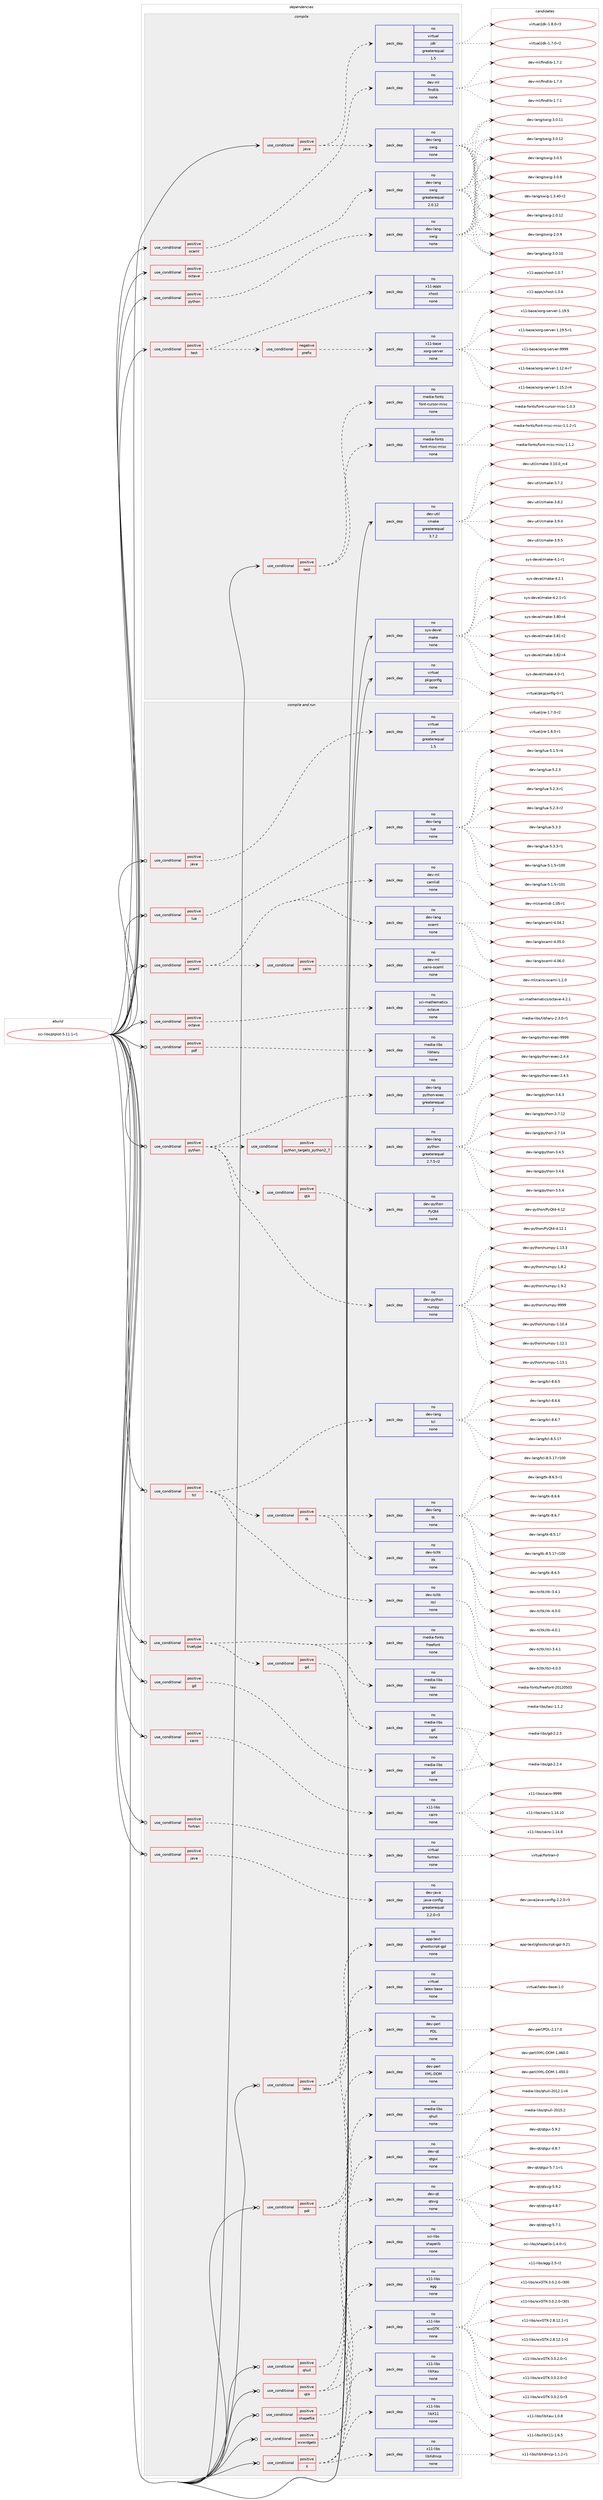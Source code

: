 digraph prolog {

# *************
# Graph options
# *************

newrank=true;
concentrate=true;
compound=true;
graph [rankdir=LR,fontname=Helvetica,fontsize=10,ranksep=1.5];#, ranksep=2.5, nodesep=0.2];
edge  [arrowhead=vee];
node  [fontname=Helvetica,fontsize=10];

# **********
# The ebuild
# **********

subgraph cluster_leftcol {
color=gray;
rank=same;
label=<<i>ebuild</i>>;
id [label="sci-libs/plplot-5.11.1-r1", color=red, width=4, href="../sci-libs/plplot-5.11.1-r1.svg"];
}

# ****************
# The dependencies
# ****************

subgraph cluster_midcol {
color=gray;
label=<<i>dependencies</i>>;
subgraph cluster_compile {
fillcolor="#eeeeee";
style=filled;
label=<<i>compile</i>>;
subgraph cond110938 {
dependency453281 [label=<<TABLE BORDER="0" CELLBORDER="1" CELLSPACING="0" CELLPADDING="4"><TR><TD ROWSPAN="3" CELLPADDING="10">use_conditional</TD></TR><TR><TD>positive</TD></TR><TR><TD>java</TD></TR></TABLE>>, shape=none, color=red];
subgraph pack334420 {
dependency453282 [label=<<TABLE BORDER="0" CELLBORDER="1" CELLSPACING="0" CELLPADDING="4" WIDTH="220"><TR><TD ROWSPAN="6" CELLPADDING="30">pack_dep</TD></TR><TR><TD WIDTH="110">no</TD></TR><TR><TD>virtual</TD></TR><TR><TD>jdk</TD></TR><TR><TD>greaterequal</TD></TR><TR><TD>1.5</TD></TR></TABLE>>, shape=none, color=blue];
}
dependency453281:e -> dependency453282:w [weight=20,style="dashed",arrowhead="vee"];
subgraph pack334421 {
dependency453283 [label=<<TABLE BORDER="0" CELLBORDER="1" CELLSPACING="0" CELLPADDING="4" WIDTH="220"><TR><TD ROWSPAN="6" CELLPADDING="30">pack_dep</TD></TR><TR><TD WIDTH="110">no</TD></TR><TR><TD>dev-lang</TD></TR><TR><TD>swig</TD></TR><TR><TD>none</TD></TR><TR><TD></TD></TR></TABLE>>, shape=none, color=blue];
}
dependency453281:e -> dependency453283:w [weight=20,style="dashed",arrowhead="vee"];
}
id:e -> dependency453281:w [weight=20,style="solid",arrowhead="vee"];
subgraph cond110939 {
dependency453284 [label=<<TABLE BORDER="0" CELLBORDER="1" CELLSPACING="0" CELLPADDING="4"><TR><TD ROWSPAN="3" CELLPADDING="10">use_conditional</TD></TR><TR><TD>positive</TD></TR><TR><TD>ocaml</TD></TR></TABLE>>, shape=none, color=red];
subgraph pack334422 {
dependency453285 [label=<<TABLE BORDER="0" CELLBORDER="1" CELLSPACING="0" CELLPADDING="4" WIDTH="220"><TR><TD ROWSPAN="6" CELLPADDING="30">pack_dep</TD></TR><TR><TD WIDTH="110">no</TD></TR><TR><TD>dev-ml</TD></TR><TR><TD>findlib</TD></TR><TR><TD>none</TD></TR><TR><TD></TD></TR></TABLE>>, shape=none, color=blue];
}
dependency453284:e -> dependency453285:w [weight=20,style="dashed",arrowhead="vee"];
}
id:e -> dependency453284:w [weight=20,style="solid",arrowhead="vee"];
subgraph cond110940 {
dependency453286 [label=<<TABLE BORDER="0" CELLBORDER="1" CELLSPACING="0" CELLPADDING="4"><TR><TD ROWSPAN="3" CELLPADDING="10">use_conditional</TD></TR><TR><TD>positive</TD></TR><TR><TD>octave</TD></TR></TABLE>>, shape=none, color=red];
subgraph pack334423 {
dependency453287 [label=<<TABLE BORDER="0" CELLBORDER="1" CELLSPACING="0" CELLPADDING="4" WIDTH="220"><TR><TD ROWSPAN="6" CELLPADDING="30">pack_dep</TD></TR><TR><TD WIDTH="110">no</TD></TR><TR><TD>dev-lang</TD></TR><TR><TD>swig</TD></TR><TR><TD>greaterequal</TD></TR><TR><TD>2.0.12</TD></TR></TABLE>>, shape=none, color=blue];
}
dependency453286:e -> dependency453287:w [weight=20,style="dashed",arrowhead="vee"];
}
id:e -> dependency453286:w [weight=20,style="solid",arrowhead="vee"];
subgraph cond110941 {
dependency453288 [label=<<TABLE BORDER="0" CELLBORDER="1" CELLSPACING="0" CELLPADDING="4"><TR><TD ROWSPAN="3" CELLPADDING="10">use_conditional</TD></TR><TR><TD>positive</TD></TR><TR><TD>python</TD></TR></TABLE>>, shape=none, color=red];
subgraph pack334424 {
dependency453289 [label=<<TABLE BORDER="0" CELLBORDER="1" CELLSPACING="0" CELLPADDING="4" WIDTH="220"><TR><TD ROWSPAN="6" CELLPADDING="30">pack_dep</TD></TR><TR><TD WIDTH="110">no</TD></TR><TR><TD>dev-lang</TD></TR><TR><TD>swig</TD></TR><TR><TD>none</TD></TR><TR><TD></TD></TR></TABLE>>, shape=none, color=blue];
}
dependency453288:e -> dependency453289:w [weight=20,style="dashed",arrowhead="vee"];
}
id:e -> dependency453288:w [weight=20,style="solid",arrowhead="vee"];
subgraph cond110942 {
dependency453290 [label=<<TABLE BORDER="0" CELLBORDER="1" CELLSPACING="0" CELLPADDING="4"><TR><TD ROWSPAN="3" CELLPADDING="10">use_conditional</TD></TR><TR><TD>positive</TD></TR><TR><TD>test</TD></TR></TABLE>>, shape=none, color=red];
subgraph cond110943 {
dependency453291 [label=<<TABLE BORDER="0" CELLBORDER="1" CELLSPACING="0" CELLPADDING="4"><TR><TD ROWSPAN="3" CELLPADDING="10">use_conditional</TD></TR><TR><TD>negative</TD></TR><TR><TD>prefix</TD></TR></TABLE>>, shape=none, color=red];
subgraph pack334425 {
dependency453292 [label=<<TABLE BORDER="0" CELLBORDER="1" CELLSPACING="0" CELLPADDING="4" WIDTH="220"><TR><TD ROWSPAN="6" CELLPADDING="30">pack_dep</TD></TR><TR><TD WIDTH="110">no</TD></TR><TR><TD>x11-base</TD></TR><TR><TD>xorg-server</TD></TR><TR><TD>none</TD></TR><TR><TD></TD></TR></TABLE>>, shape=none, color=blue];
}
dependency453291:e -> dependency453292:w [weight=20,style="dashed",arrowhead="vee"];
}
dependency453290:e -> dependency453291:w [weight=20,style="dashed",arrowhead="vee"];
subgraph pack334426 {
dependency453293 [label=<<TABLE BORDER="0" CELLBORDER="1" CELLSPACING="0" CELLPADDING="4" WIDTH="220"><TR><TD ROWSPAN="6" CELLPADDING="30">pack_dep</TD></TR><TR><TD WIDTH="110">no</TD></TR><TR><TD>x11-apps</TD></TR><TR><TD>xhost</TD></TR><TR><TD>none</TD></TR><TR><TD></TD></TR></TABLE>>, shape=none, color=blue];
}
dependency453290:e -> dependency453293:w [weight=20,style="dashed",arrowhead="vee"];
}
id:e -> dependency453290:w [weight=20,style="solid",arrowhead="vee"];
subgraph cond110944 {
dependency453294 [label=<<TABLE BORDER="0" CELLBORDER="1" CELLSPACING="0" CELLPADDING="4"><TR><TD ROWSPAN="3" CELLPADDING="10">use_conditional</TD></TR><TR><TD>positive</TD></TR><TR><TD>test</TD></TR></TABLE>>, shape=none, color=red];
subgraph pack334427 {
dependency453295 [label=<<TABLE BORDER="0" CELLBORDER="1" CELLSPACING="0" CELLPADDING="4" WIDTH="220"><TR><TD ROWSPAN="6" CELLPADDING="30">pack_dep</TD></TR><TR><TD WIDTH="110">no</TD></TR><TR><TD>media-fonts</TD></TR><TR><TD>font-misc-misc</TD></TR><TR><TD>none</TD></TR><TR><TD></TD></TR></TABLE>>, shape=none, color=blue];
}
dependency453294:e -> dependency453295:w [weight=20,style="dashed",arrowhead="vee"];
subgraph pack334428 {
dependency453296 [label=<<TABLE BORDER="0" CELLBORDER="1" CELLSPACING="0" CELLPADDING="4" WIDTH="220"><TR><TD ROWSPAN="6" CELLPADDING="30">pack_dep</TD></TR><TR><TD WIDTH="110">no</TD></TR><TR><TD>media-fonts</TD></TR><TR><TD>font-cursor-misc</TD></TR><TR><TD>none</TD></TR><TR><TD></TD></TR></TABLE>>, shape=none, color=blue];
}
dependency453294:e -> dependency453296:w [weight=20,style="dashed",arrowhead="vee"];
}
id:e -> dependency453294:w [weight=20,style="solid",arrowhead="vee"];
subgraph pack334429 {
dependency453297 [label=<<TABLE BORDER="0" CELLBORDER="1" CELLSPACING="0" CELLPADDING="4" WIDTH="220"><TR><TD ROWSPAN="6" CELLPADDING="30">pack_dep</TD></TR><TR><TD WIDTH="110">no</TD></TR><TR><TD>dev-util</TD></TR><TR><TD>cmake</TD></TR><TR><TD>greaterequal</TD></TR><TR><TD>3.7.2</TD></TR></TABLE>>, shape=none, color=blue];
}
id:e -> dependency453297:w [weight=20,style="solid",arrowhead="vee"];
subgraph pack334430 {
dependency453298 [label=<<TABLE BORDER="0" CELLBORDER="1" CELLSPACING="0" CELLPADDING="4" WIDTH="220"><TR><TD ROWSPAN="6" CELLPADDING="30">pack_dep</TD></TR><TR><TD WIDTH="110">no</TD></TR><TR><TD>sys-devel</TD></TR><TR><TD>make</TD></TR><TR><TD>none</TD></TR><TR><TD></TD></TR></TABLE>>, shape=none, color=blue];
}
id:e -> dependency453298:w [weight=20,style="solid",arrowhead="vee"];
subgraph pack334431 {
dependency453299 [label=<<TABLE BORDER="0" CELLBORDER="1" CELLSPACING="0" CELLPADDING="4" WIDTH="220"><TR><TD ROWSPAN="6" CELLPADDING="30">pack_dep</TD></TR><TR><TD WIDTH="110">no</TD></TR><TR><TD>virtual</TD></TR><TR><TD>pkgconfig</TD></TR><TR><TD>none</TD></TR><TR><TD></TD></TR></TABLE>>, shape=none, color=blue];
}
id:e -> dependency453299:w [weight=20,style="solid",arrowhead="vee"];
}
subgraph cluster_compileandrun {
fillcolor="#eeeeee";
style=filled;
label=<<i>compile and run</i>>;
subgraph cond110945 {
dependency453300 [label=<<TABLE BORDER="0" CELLBORDER="1" CELLSPACING="0" CELLPADDING="4"><TR><TD ROWSPAN="3" CELLPADDING="10">use_conditional</TD></TR><TR><TD>positive</TD></TR><TR><TD>X</TD></TR></TABLE>>, shape=none, color=red];
subgraph pack334432 {
dependency453301 [label=<<TABLE BORDER="0" CELLBORDER="1" CELLSPACING="0" CELLPADDING="4" WIDTH="220"><TR><TD ROWSPAN="6" CELLPADDING="30">pack_dep</TD></TR><TR><TD WIDTH="110">no</TD></TR><TR><TD>x11-libs</TD></TR><TR><TD>libX11</TD></TR><TR><TD>none</TD></TR><TR><TD></TD></TR></TABLE>>, shape=none, color=blue];
}
dependency453300:e -> dependency453301:w [weight=20,style="dashed",arrowhead="vee"];
subgraph pack334433 {
dependency453302 [label=<<TABLE BORDER="0" CELLBORDER="1" CELLSPACING="0" CELLPADDING="4" WIDTH="220"><TR><TD ROWSPAN="6" CELLPADDING="30">pack_dep</TD></TR><TR><TD WIDTH="110">no</TD></TR><TR><TD>x11-libs</TD></TR><TR><TD>libXau</TD></TR><TR><TD>none</TD></TR><TR><TD></TD></TR></TABLE>>, shape=none, color=blue];
}
dependency453300:e -> dependency453302:w [weight=20,style="dashed",arrowhead="vee"];
subgraph pack334434 {
dependency453303 [label=<<TABLE BORDER="0" CELLBORDER="1" CELLSPACING="0" CELLPADDING="4" WIDTH="220"><TR><TD ROWSPAN="6" CELLPADDING="30">pack_dep</TD></TR><TR><TD WIDTH="110">no</TD></TR><TR><TD>x11-libs</TD></TR><TR><TD>libXdmcp</TD></TR><TR><TD>none</TD></TR><TR><TD></TD></TR></TABLE>>, shape=none, color=blue];
}
dependency453300:e -> dependency453303:w [weight=20,style="dashed",arrowhead="vee"];
}
id:e -> dependency453300:w [weight=20,style="solid",arrowhead="odotvee"];
subgraph cond110946 {
dependency453304 [label=<<TABLE BORDER="0" CELLBORDER="1" CELLSPACING="0" CELLPADDING="4"><TR><TD ROWSPAN="3" CELLPADDING="10">use_conditional</TD></TR><TR><TD>positive</TD></TR><TR><TD>cairo</TD></TR></TABLE>>, shape=none, color=red];
subgraph pack334435 {
dependency453305 [label=<<TABLE BORDER="0" CELLBORDER="1" CELLSPACING="0" CELLPADDING="4" WIDTH="220"><TR><TD ROWSPAN="6" CELLPADDING="30">pack_dep</TD></TR><TR><TD WIDTH="110">no</TD></TR><TR><TD>x11-libs</TD></TR><TR><TD>cairo</TD></TR><TR><TD>none</TD></TR><TR><TD></TD></TR></TABLE>>, shape=none, color=blue];
}
dependency453304:e -> dependency453305:w [weight=20,style="dashed",arrowhead="vee"];
}
id:e -> dependency453304:w [weight=20,style="solid",arrowhead="odotvee"];
subgraph cond110947 {
dependency453306 [label=<<TABLE BORDER="0" CELLBORDER="1" CELLSPACING="0" CELLPADDING="4"><TR><TD ROWSPAN="3" CELLPADDING="10">use_conditional</TD></TR><TR><TD>positive</TD></TR><TR><TD>fortran</TD></TR></TABLE>>, shape=none, color=red];
subgraph pack334436 {
dependency453307 [label=<<TABLE BORDER="0" CELLBORDER="1" CELLSPACING="0" CELLPADDING="4" WIDTH="220"><TR><TD ROWSPAN="6" CELLPADDING="30">pack_dep</TD></TR><TR><TD WIDTH="110">no</TD></TR><TR><TD>virtual</TD></TR><TR><TD>fortran</TD></TR><TR><TD>none</TD></TR><TR><TD></TD></TR></TABLE>>, shape=none, color=blue];
}
dependency453306:e -> dependency453307:w [weight=20,style="dashed",arrowhead="vee"];
}
id:e -> dependency453306:w [weight=20,style="solid",arrowhead="odotvee"];
subgraph cond110948 {
dependency453308 [label=<<TABLE BORDER="0" CELLBORDER="1" CELLSPACING="0" CELLPADDING="4"><TR><TD ROWSPAN="3" CELLPADDING="10">use_conditional</TD></TR><TR><TD>positive</TD></TR><TR><TD>gd</TD></TR></TABLE>>, shape=none, color=red];
subgraph pack334437 {
dependency453309 [label=<<TABLE BORDER="0" CELLBORDER="1" CELLSPACING="0" CELLPADDING="4" WIDTH="220"><TR><TD ROWSPAN="6" CELLPADDING="30">pack_dep</TD></TR><TR><TD WIDTH="110">no</TD></TR><TR><TD>media-libs</TD></TR><TR><TD>gd</TD></TR><TR><TD>none</TD></TR><TR><TD></TD></TR></TABLE>>, shape=none, color=blue];
}
dependency453308:e -> dependency453309:w [weight=20,style="dashed",arrowhead="vee"];
}
id:e -> dependency453308:w [weight=20,style="solid",arrowhead="odotvee"];
subgraph cond110949 {
dependency453310 [label=<<TABLE BORDER="0" CELLBORDER="1" CELLSPACING="0" CELLPADDING="4"><TR><TD ROWSPAN="3" CELLPADDING="10">use_conditional</TD></TR><TR><TD>positive</TD></TR><TR><TD>java</TD></TR></TABLE>>, shape=none, color=red];
subgraph pack334438 {
dependency453311 [label=<<TABLE BORDER="0" CELLBORDER="1" CELLSPACING="0" CELLPADDING="4" WIDTH="220"><TR><TD ROWSPAN="6" CELLPADDING="30">pack_dep</TD></TR><TR><TD WIDTH="110">no</TD></TR><TR><TD>dev-java</TD></TR><TR><TD>java-config</TD></TR><TR><TD>greaterequal</TD></TR><TR><TD>2.2.0-r3</TD></TR></TABLE>>, shape=none, color=blue];
}
dependency453310:e -> dependency453311:w [weight=20,style="dashed",arrowhead="vee"];
}
id:e -> dependency453310:w [weight=20,style="solid",arrowhead="odotvee"];
subgraph cond110950 {
dependency453312 [label=<<TABLE BORDER="0" CELLBORDER="1" CELLSPACING="0" CELLPADDING="4"><TR><TD ROWSPAN="3" CELLPADDING="10">use_conditional</TD></TR><TR><TD>positive</TD></TR><TR><TD>java</TD></TR></TABLE>>, shape=none, color=red];
subgraph pack334439 {
dependency453313 [label=<<TABLE BORDER="0" CELLBORDER="1" CELLSPACING="0" CELLPADDING="4" WIDTH="220"><TR><TD ROWSPAN="6" CELLPADDING="30">pack_dep</TD></TR><TR><TD WIDTH="110">no</TD></TR><TR><TD>virtual</TD></TR><TR><TD>jre</TD></TR><TR><TD>greaterequal</TD></TR><TR><TD>1.5</TD></TR></TABLE>>, shape=none, color=blue];
}
dependency453312:e -> dependency453313:w [weight=20,style="dashed",arrowhead="vee"];
}
id:e -> dependency453312:w [weight=20,style="solid",arrowhead="odotvee"];
subgraph cond110951 {
dependency453314 [label=<<TABLE BORDER="0" CELLBORDER="1" CELLSPACING="0" CELLPADDING="4"><TR><TD ROWSPAN="3" CELLPADDING="10">use_conditional</TD></TR><TR><TD>positive</TD></TR><TR><TD>latex</TD></TR></TABLE>>, shape=none, color=red];
subgraph pack334440 {
dependency453315 [label=<<TABLE BORDER="0" CELLBORDER="1" CELLSPACING="0" CELLPADDING="4" WIDTH="220"><TR><TD ROWSPAN="6" CELLPADDING="30">pack_dep</TD></TR><TR><TD WIDTH="110">no</TD></TR><TR><TD>app-text</TD></TR><TR><TD>ghostscript-gpl</TD></TR><TR><TD>none</TD></TR><TR><TD></TD></TR></TABLE>>, shape=none, color=blue];
}
dependency453314:e -> dependency453315:w [weight=20,style="dashed",arrowhead="vee"];
subgraph pack334441 {
dependency453316 [label=<<TABLE BORDER="0" CELLBORDER="1" CELLSPACING="0" CELLPADDING="4" WIDTH="220"><TR><TD ROWSPAN="6" CELLPADDING="30">pack_dep</TD></TR><TR><TD WIDTH="110">no</TD></TR><TR><TD>virtual</TD></TR><TR><TD>latex-base</TD></TR><TR><TD>none</TD></TR><TR><TD></TD></TR></TABLE>>, shape=none, color=blue];
}
dependency453314:e -> dependency453316:w [weight=20,style="dashed",arrowhead="vee"];
}
id:e -> dependency453314:w [weight=20,style="solid",arrowhead="odotvee"];
subgraph cond110952 {
dependency453317 [label=<<TABLE BORDER="0" CELLBORDER="1" CELLSPACING="0" CELLPADDING="4"><TR><TD ROWSPAN="3" CELLPADDING="10">use_conditional</TD></TR><TR><TD>positive</TD></TR><TR><TD>lua</TD></TR></TABLE>>, shape=none, color=red];
subgraph pack334442 {
dependency453318 [label=<<TABLE BORDER="0" CELLBORDER="1" CELLSPACING="0" CELLPADDING="4" WIDTH="220"><TR><TD ROWSPAN="6" CELLPADDING="30">pack_dep</TD></TR><TR><TD WIDTH="110">no</TD></TR><TR><TD>dev-lang</TD></TR><TR><TD>lua</TD></TR><TR><TD>none</TD></TR><TR><TD></TD></TR></TABLE>>, shape=none, color=blue];
}
dependency453317:e -> dependency453318:w [weight=20,style="dashed",arrowhead="vee"];
}
id:e -> dependency453317:w [weight=20,style="solid",arrowhead="odotvee"];
subgraph cond110953 {
dependency453319 [label=<<TABLE BORDER="0" CELLBORDER="1" CELLSPACING="0" CELLPADDING="4"><TR><TD ROWSPAN="3" CELLPADDING="10">use_conditional</TD></TR><TR><TD>positive</TD></TR><TR><TD>ocaml</TD></TR></TABLE>>, shape=none, color=red];
subgraph pack334443 {
dependency453320 [label=<<TABLE BORDER="0" CELLBORDER="1" CELLSPACING="0" CELLPADDING="4" WIDTH="220"><TR><TD ROWSPAN="6" CELLPADDING="30">pack_dep</TD></TR><TR><TD WIDTH="110">no</TD></TR><TR><TD>dev-lang</TD></TR><TR><TD>ocaml</TD></TR><TR><TD>none</TD></TR><TR><TD></TD></TR></TABLE>>, shape=none, color=blue];
}
dependency453319:e -> dependency453320:w [weight=20,style="dashed",arrowhead="vee"];
subgraph pack334444 {
dependency453321 [label=<<TABLE BORDER="0" CELLBORDER="1" CELLSPACING="0" CELLPADDING="4" WIDTH="220"><TR><TD ROWSPAN="6" CELLPADDING="30">pack_dep</TD></TR><TR><TD WIDTH="110">no</TD></TR><TR><TD>dev-ml</TD></TR><TR><TD>camlidl</TD></TR><TR><TD>none</TD></TR><TR><TD></TD></TR></TABLE>>, shape=none, color=blue];
}
dependency453319:e -> dependency453321:w [weight=20,style="dashed",arrowhead="vee"];
subgraph cond110954 {
dependency453322 [label=<<TABLE BORDER="0" CELLBORDER="1" CELLSPACING="0" CELLPADDING="4"><TR><TD ROWSPAN="3" CELLPADDING="10">use_conditional</TD></TR><TR><TD>positive</TD></TR><TR><TD>cairo</TD></TR></TABLE>>, shape=none, color=red];
subgraph pack334445 {
dependency453323 [label=<<TABLE BORDER="0" CELLBORDER="1" CELLSPACING="0" CELLPADDING="4" WIDTH="220"><TR><TD ROWSPAN="6" CELLPADDING="30">pack_dep</TD></TR><TR><TD WIDTH="110">no</TD></TR><TR><TD>dev-ml</TD></TR><TR><TD>cairo-ocaml</TD></TR><TR><TD>none</TD></TR><TR><TD></TD></TR></TABLE>>, shape=none, color=blue];
}
dependency453322:e -> dependency453323:w [weight=20,style="dashed",arrowhead="vee"];
}
dependency453319:e -> dependency453322:w [weight=20,style="dashed",arrowhead="vee"];
}
id:e -> dependency453319:w [weight=20,style="solid",arrowhead="odotvee"];
subgraph cond110955 {
dependency453324 [label=<<TABLE BORDER="0" CELLBORDER="1" CELLSPACING="0" CELLPADDING="4"><TR><TD ROWSPAN="3" CELLPADDING="10">use_conditional</TD></TR><TR><TD>positive</TD></TR><TR><TD>octave</TD></TR></TABLE>>, shape=none, color=red];
subgraph pack334446 {
dependency453325 [label=<<TABLE BORDER="0" CELLBORDER="1" CELLSPACING="0" CELLPADDING="4" WIDTH="220"><TR><TD ROWSPAN="6" CELLPADDING="30">pack_dep</TD></TR><TR><TD WIDTH="110">no</TD></TR><TR><TD>sci-mathematics</TD></TR><TR><TD>octave</TD></TR><TR><TD>none</TD></TR><TR><TD></TD></TR></TABLE>>, shape=none, color=blue];
}
dependency453324:e -> dependency453325:w [weight=20,style="dashed",arrowhead="vee"];
}
id:e -> dependency453324:w [weight=20,style="solid",arrowhead="odotvee"];
subgraph cond110956 {
dependency453326 [label=<<TABLE BORDER="0" CELLBORDER="1" CELLSPACING="0" CELLPADDING="4"><TR><TD ROWSPAN="3" CELLPADDING="10">use_conditional</TD></TR><TR><TD>positive</TD></TR><TR><TD>pdf</TD></TR></TABLE>>, shape=none, color=red];
subgraph pack334447 {
dependency453327 [label=<<TABLE BORDER="0" CELLBORDER="1" CELLSPACING="0" CELLPADDING="4" WIDTH="220"><TR><TD ROWSPAN="6" CELLPADDING="30">pack_dep</TD></TR><TR><TD WIDTH="110">no</TD></TR><TR><TD>media-libs</TD></TR><TR><TD>libharu</TD></TR><TR><TD>none</TD></TR><TR><TD></TD></TR></TABLE>>, shape=none, color=blue];
}
dependency453326:e -> dependency453327:w [weight=20,style="dashed",arrowhead="vee"];
}
id:e -> dependency453326:w [weight=20,style="solid",arrowhead="odotvee"];
subgraph cond110957 {
dependency453328 [label=<<TABLE BORDER="0" CELLBORDER="1" CELLSPACING="0" CELLPADDING="4"><TR><TD ROWSPAN="3" CELLPADDING="10">use_conditional</TD></TR><TR><TD>positive</TD></TR><TR><TD>pdl</TD></TR></TABLE>>, shape=none, color=red];
subgraph pack334448 {
dependency453329 [label=<<TABLE BORDER="0" CELLBORDER="1" CELLSPACING="0" CELLPADDING="4" WIDTH="220"><TR><TD ROWSPAN="6" CELLPADDING="30">pack_dep</TD></TR><TR><TD WIDTH="110">no</TD></TR><TR><TD>dev-perl</TD></TR><TR><TD>PDL</TD></TR><TR><TD>none</TD></TR><TR><TD></TD></TR></TABLE>>, shape=none, color=blue];
}
dependency453328:e -> dependency453329:w [weight=20,style="dashed",arrowhead="vee"];
subgraph pack334449 {
dependency453330 [label=<<TABLE BORDER="0" CELLBORDER="1" CELLSPACING="0" CELLPADDING="4" WIDTH="220"><TR><TD ROWSPAN="6" CELLPADDING="30">pack_dep</TD></TR><TR><TD WIDTH="110">no</TD></TR><TR><TD>dev-perl</TD></TR><TR><TD>XML-DOM</TD></TR><TR><TD>none</TD></TR><TR><TD></TD></TR></TABLE>>, shape=none, color=blue];
}
dependency453328:e -> dependency453330:w [weight=20,style="dashed",arrowhead="vee"];
}
id:e -> dependency453328:w [weight=20,style="solid",arrowhead="odotvee"];
subgraph cond110958 {
dependency453331 [label=<<TABLE BORDER="0" CELLBORDER="1" CELLSPACING="0" CELLPADDING="4"><TR><TD ROWSPAN="3" CELLPADDING="10">use_conditional</TD></TR><TR><TD>positive</TD></TR><TR><TD>python</TD></TR></TABLE>>, shape=none, color=red];
subgraph cond110959 {
dependency453332 [label=<<TABLE BORDER="0" CELLBORDER="1" CELLSPACING="0" CELLPADDING="4"><TR><TD ROWSPAN="3" CELLPADDING="10">use_conditional</TD></TR><TR><TD>positive</TD></TR><TR><TD>python_targets_python2_7</TD></TR></TABLE>>, shape=none, color=red];
subgraph pack334450 {
dependency453333 [label=<<TABLE BORDER="0" CELLBORDER="1" CELLSPACING="0" CELLPADDING="4" WIDTH="220"><TR><TD ROWSPAN="6" CELLPADDING="30">pack_dep</TD></TR><TR><TD WIDTH="110">no</TD></TR><TR><TD>dev-lang</TD></TR><TR><TD>python</TD></TR><TR><TD>greaterequal</TD></TR><TR><TD>2.7.5-r2</TD></TR></TABLE>>, shape=none, color=blue];
}
dependency453332:e -> dependency453333:w [weight=20,style="dashed",arrowhead="vee"];
}
dependency453331:e -> dependency453332:w [weight=20,style="dashed",arrowhead="vee"];
subgraph pack334451 {
dependency453334 [label=<<TABLE BORDER="0" CELLBORDER="1" CELLSPACING="0" CELLPADDING="4" WIDTH="220"><TR><TD ROWSPAN="6" CELLPADDING="30">pack_dep</TD></TR><TR><TD WIDTH="110">no</TD></TR><TR><TD>dev-lang</TD></TR><TR><TD>python-exec</TD></TR><TR><TD>greaterequal</TD></TR><TR><TD>2</TD></TR></TABLE>>, shape=none, color=blue];
}
dependency453331:e -> dependency453334:w [weight=20,style="dashed",arrowhead="vee"];
subgraph pack334452 {
dependency453335 [label=<<TABLE BORDER="0" CELLBORDER="1" CELLSPACING="0" CELLPADDING="4" WIDTH="220"><TR><TD ROWSPAN="6" CELLPADDING="30">pack_dep</TD></TR><TR><TD WIDTH="110">no</TD></TR><TR><TD>dev-python</TD></TR><TR><TD>numpy</TD></TR><TR><TD>none</TD></TR><TR><TD></TD></TR></TABLE>>, shape=none, color=blue];
}
dependency453331:e -> dependency453335:w [weight=20,style="dashed",arrowhead="vee"];
subgraph cond110960 {
dependency453336 [label=<<TABLE BORDER="0" CELLBORDER="1" CELLSPACING="0" CELLPADDING="4"><TR><TD ROWSPAN="3" CELLPADDING="10">use_conditional</TD></TR><TR><TD>positive</TD></TR><TR><TD>qt4</TD></TR></TABLE>>, shape=none, color=red];
subgraph pack334453 {
dependency453337 [label=<<TABLE BORDER="0" CELLBORDER="1" CELLSPACING="0" CELLPADDING="4" WIDTH="220"><TR><TD ROWSPAN="6" CELLPADDING="30">pack_dep</TD></TR><TR><TD WIDTH="110">no</TD></TR><TR><TD>dev-python</TD></TR><TR><TD>PyQt4</TD></TR><TR><TD>none</TD></TR><TR><TD></TD></TR></TABLE>>, shape=none, color=blue];
}
dependency453336:e -> dependency453337:w [weight=20,style="dashed",arrowhead="vee"];
}
dependency453331:e -> dependency453336:w [weight=20,style="dashed",arrowhead="vee"];
}
id:e -> dependency453331:w [weight=20,style="solid",arrowhead="odotvee"];
subgraph cond110961 {
dependency453338 [label=<<TABLE BORDER="0" CELLBORDER="1" CELLSPACING="0" CELLPADDING="4"><TR><TD ROWSPAN="3" CELLPADDING="10">use_conditional</TD></TR><TR><TD>positive</TD></TR><TR><TD>qhull</TD></TR></TABLE>>, shape=none, color=red];
subgraph pack334454 {
dependency453339 [label=<<TABLE BORDER="0" CELLBORDER="1" CELLSPACING="0" CELLPADDING="4" WIDTH="220"><TR><TD ROWSPAN="6" CELLPADDING="30">pack_dep</TD></TR><TR><TD WIDTH="110">no</TD></TR><TR><TD>media-libs</TD></TR><TR><TD>qhull</TD></TR><TR><TD>none</TD></TR><TR><TD></TD></TR></TABLE>>, shape=none, color=blue];
}
dependency453338:e -> dependency453339:w [weight=20,style="dashed",arrowhead="vee"];
}
id:e -> dependency453338:w [weight=20,style="solid",arrowhead="odotvee"];
subgraph cond110962 {
dependency453340 [label=<<TABLE BORDER="0" CELLBORDER="1" CELLSPACING="0" CELLPADDING="4"><TR><TD ROWSPAN="3" CELLPADDING="10">use_conditional</TD></TR><TR><TD>positive</TD></TR><TR><TD>qt4</TD></TR></TABLE>>, shape=none, color=red];
subgraph pack334455 {
dependency453341 [label=<<TABLE BORDER="0" CELLBORDER="1" CELLSPACING="0" CELLPADDING="4" WIDTH="220"><TR><TD ROWSPAN="6" CELLPADDING="30">pack_dep</TD></TR><TR><TD WIDTH="110">no</TD></TR><TR><TD>dev-qt</TD></TR><TR><TD>qtgui</TD></TR><TR><TD>none</TD></TR><TR><TD></TD></TR></TABLE>>, shape=none, color=blue];
}
dependency453340:e -> dependency453341:w [weight=20,style="dashed",arrowhead="vee"];
subgraph pack334456 {
dependency453342 [label=<<TABLE BORDER="0" CELLBORDER="1" CELLSPACING="0" CELLPADDING="4" WIDTH="220"><TR><TD ROWSPAN="6" CELLPADDING="30">pack_dep</TD></TR><TR><TD WIDTH="110">no</TD></TR><TR><TD>dev-qt</TD></TR><TR><TD>qtsvg</TD></TR><TR><TD>none</TD></TR><TR><TD></TD></TR></TABLE>>, shape=none, color=blue];
}
dependency453340:e -> dependency453342:w [weight=20,style="dashed",arrowhead="vee"];
}
id:e -> dependency453340:w [weight=20,style="solid",arrowhead="odotvee"];
subgraph cond110963 {
dependency453343 [label=<<TABLE BORDER="0" CELLBORDER="1" CELLSPACING="0" CELLPADDING="4"><TR><TD ROWSPAN="3" CELLPADDING="10">use_conditional</TD></TR><TR><TD>positive</TD></TR><TR><TD>shapefile</TD></TR></TABLE>>, shape=none, color=red];
subgraph pack334457 {
dependency453344 [label=<<TABLE BORDER="0" CELLBORDER="1" CELLSPACING="0" CELLPADDING="4" WIDTH="220"><TR><TD ROWSPAN="6" CELLPADDING="30">pack_dep</TD></TR><TR><TD WIDTH="110">no</TD></TR><TR><TD>sci-libs</TD></TR><TR><TD>shapelib</TD></TR><TR><TD>none</TD></TR><TR><TD></TD></TR></TABLE>>, shape=none, color=blue];
}
dependency453343:e -> dependency453344:w [weight=20,style="dashed",arrowhead="vee"];
}
id:e -> dependency453343:w [weight=20,style="solid",arrowhead="odotvee"];
subgraph cond110964 {
dependency453345 [label=<<TABLE BORDER="0" CELLBORDER="1" CELLSPACING="0" CELLPADDING="4"><TR><TD ROWSPAN="3" CELLPADDING="10">use_conditional</TD></TR><TR><TD>positive</TD></TR><TR><TD>tcl</TD></TR></TABLE>>, shape=none, color=red];
subgraph pack334458 {
dependency453346 [label=<<TABLE BORDER="0" CELLBORDER="1" CELLSPACING="0" CELLPADDING="4" WIDTH="220"><TR><TD ROWSPAN="6" CELLPADDING="30">pack_dep</TD></TR><TR><TD WIDTH="110">no</TD></TR><TR><TD>dev-lang</TD></TR><TR><TD>tcl</TD></TR><TR><TD>none</TD></TR><TR><TD></TD></TR></TABLE>>, shape=none, color=blue];
}
dependency453345:e -> dependency453346:w [weight=20,style="dashed",arrowhead="vee"];
subgraph pack334459 {
dependency453347 [label=<<TABLE BORDER="0" CELLBORDER="1" CELLSPACING="0" CELLPADDING="4" WIDTH="220"><TR><TD ROWSPAN="6" CELLPADDING="30">pack_dep</TD></TR><TR><TD WIDTH="110">no</TD></TR><TR><TD>dev-tcltk</TD></TR><TR><TD>itcl</TD></TR><TR><TD>none</TD></TR><TR><TD></TD></TR></TABLE>>, shape=none, color=blue];
}
dependency453345:e -> dependency453347:w [weight=20,style="dashed",arrowhead="vee"];
subgraph cond110965 {
dependency453348 [label=<<TABLE BORDER="0" CELLBORDER="1" CELLSPACING="0" CELLPADDING="4"><TR><TD ROWSPAN="3" CELLPADDING="10">use_conditional</TD></TR><TR><TD>positive</TD></TR><TR><TD>tk</TD></TR></TABLE>>, shape=none, color=red];
subgraph pack334460 {
dependency453349 [label=<<TABLE BORDER="0" CELLBORDER="1" CELLSPACING="0" CELLPADDING="4" WIDTH="220"><TR><TD ROWSPAN="6" CELLPADDING="30">pack_dep</TD></TR><TR><TD WIDTH="110">no</TD></TR><TR><TD>dev-lang</TD></TR><TR><TD>tk</TD></TR><TR><TD>none</TD></TR><TR><TD></TD></TR></TABLE>>, shape=none, color=blue];
}
dependency453348:e -> dependency453349:w [weight=20,style="dashed",arrowhead="vee"];
subgraph pack334461 {
dependency453350 [label=<<TABLE BORDER="0" CELLBORDER="1" CELLSPACING="0" CELLPADDING="4" WIDTH="220"><TR><TD ROWSPAN="6" CELLPADDING="30">pack_dep</TD></TR><TR><TD WIDTH="110">no</TD></TR><TR><TD>dev-tcltk</TD></TR><TR><TD>itk</TD></TR><TR><TD>none</TD></TR><TR><TD></TD></TR></TABLE>>, shape=none, color=blue];
}
dependency453348:e -> dependency453350:w [weight=20,style="dashed",arrowhead="vee"];
}
dependency453345:e -> dependency453348:w [weight=20,style="dashed",arrowhead="vee"];
}
id:e -> dependency453345:w [weight=20,style="solid",arrowhead="odotvee"];
subgraph cond110966 {
dependency453351 [label=<<TABLE BORDER="0" CELLBORDER="1" CELLSPACING="0" CELLPADDING="4"><TR><TD ROWSPAN="3" CELLPADDING="10">use_conditional</TD></TR><TR><TD>positive</TD></TR><TR><TD>truetype</TD></TR></TABLE>>, shape=none, color=red];
subgraph pack334462 {
dependency453352 [label=<<TABLE BORDER="0" CELLBORDER="1" CELLSPACING="0" CELLPADDING="4" WIDTH="220"><TR><TD ROWSPAN="6" CELLPADDING="30">pack_dep</TD></TR><TR><TD WIDTH="110">no</TD></TR><TR><TD>media-fonts</TD></TR><TR><TD>freefont</TD></TR><TR><TD>none</TD></TR><TR><TD></TD></TR></TABLE>>, shape=none, color=blue];
}
dependency453351:e -> dependency453352:w [weight=20,style="dashed",arrowhead="vee"];
subgraph pack334463 {
dependency453353 [label=<<TABLE BORDER="0" CELLBORDER="1" CELLSPACING="0" CELLPADDING="4" WIDTH="220"><TR><TD ROWSPAN="6" CELLPADDING="30">pack_dep</TD></TR><TR><TD WIDTH="110">no</TD></TR><TR><TD>media-libs</TD></TR><TR><TD>lasi</TD></TR><TR><TD>none</TD></TR><TR><TD></TD></TR></TABLE>>, shape=none, color=blue];
}
dependency453351:e -> dependency453353:w [weight=20,style="dashed",arrowhead="vee"];
subgraph cond110967 {
dependency453354 [label=<<TABLE BORDER="0" CELLBORDER="1" CELLSPACING="0" CELLPADDING="4"><TR><TD ROWSPAN="3" CELLPADDING="10">use_conditional</TD></TR><TR><TD>positive</TD></TR><TR><TD>gd</TD></TR></TABLE>>, shape=none, color=red];
subgraph pack334464 {
dependency453355 [label=<<TABLE BORDER="0" CELLBORDER="1" CELLSPACING="0" CELLPADDING="4" WIDTH="220"><TR><TD ROWSPAN="6" CELLPADDING="30">pack_dep</TD></TR><TR><TD WIDTH="110">no</TD></TR><TR><TD>media-libs</TD></TR><TR><TD>gd</TD></TR><TR><TD>none</TD></TR><TR><TD></TD></TR></TABLE>>, shape=none, color=blue];
}
dependency453354:e -> dependency453355:w [weight=20,style="dashed",arrowhead="vee"];
}
dependency453351:e -> dependency453354:w [weight=20,style="dashed",arrowhead="vee"];
}
id:e -> dependency453351:w [weight=20,style="solid",arrowhead="odotvee"];
subgraph cond110968 {
dependency453356 [label=<<TABLE BORDER="0" CELLBORDER="1" CELLSPACING="0" CELLPADDING="4"><TR><TD ROWSPAN="3" CELLPADDING="10">use_conditional</TD></TR><TR><TD>positive</TD></TR><TR><TD>wxwidgets</TD></TR></TABLE>>, shape=none, color=red];
subgraph pack334465 {
dependency453357 [label=<<TABLE BORDER="0" CELLBORDER="1" CELLSPACING="0" CELLPADDING="4" WIDTH="220"><TR><TD ROWSPAN="6" CELLPADDING="30">pack_dep</TD></TR><TR><TD WIDTH="110">no</TD></TR><TR><TD>x11-libs</TD></TR><TR><TD>wxGTK</TD></TR><TR><TD>none</TD></TR><TR><TD></TD></TR></TABLE>>, shape=none, color=blue];
}
dependency453356:e -> dependency453357:w [weight=20,style="dashed",arrowhead="vee"];
subgraph pack334466 {
dependency453358 [label=<<TABLE BORDER="0" CELLBORDER="1" CELLSPACING="0" CELLPADDING="4" WIDTH="220"><TR><TD ROWSPAN="6" CELLPADDING="30">pack_dep</TD></TR><TR><TD WIDTH="110">no</TD></TR><TR><TD>x11-libs</TD></TR><TR><TD>agg</TD></TR><TR><TD>none</TD></TR><TR><TD></TD></TR></TABLE>>, shape=none, color=blue];
}
dependency453356:e -> dependency453358:w [weight=20,style="dashed",arrowhead="vee"];
}
id:e -> dependency453356:w [weight=20,style="solid",arrowhead="odotvee"];
}
subgraph cluster_run {
fillcolor="#eeeeee";
style=filled;
label=<<i>run</i>>;
}
}

# **************
# The candidates
# **************

subgraph cluster_choices {
rank=same;
color=gray;
label=<<i>candidates</i>>;

subgraph choice334420 {
color=black;
nodesep=1;
choice11810511411611797108471061001074549465546484511450 [label="virtual/jdk-1.7.0-r2", color=red, width=4,href="../virtual/jdk-1.7.0-r2.svg"];
choice11810511411611797108471061001074549465646484511451 [label="virtual/jdk-1.8.0-r3", color=red, width=4,href="../virtual/jdk-1.8.0-r3.svg"];
dependency453282:e -> choice11810511411611797108471061001074549465546484511450:w [style=dotted,weight="100"];
dependency453282:e -> choice11810511411611797108471061001074549465646484511451:w [style=dotted,weight="100"];
}
subgraph choice334421 {
color=black;
nodesep=1;
choice100101118451089711010347115119105103454946514652484511450 [label="dev-lang/swig-1.3.40-r2", color=red, width=4,href="../dev-lang/swig-1.3.40-r2.svg"];
choice10010111845108971101034711511910510345504648464950 [label="dev-lang/swig-2.0.12", color=red, width=4,href="../dev-lang/swig-2.0.12.svg"];
choice100101118451089711010347115119105103455046484657 [label="dev-lang/swig-2.0.9", color=red, width=4,href="../dev-lang/swig-2.0.9.svg"];
choice10010111845108971101034711511910510345514648464948 [label="dev-lang/swig-3.0.10", color=red, width=4,href="../dev-lang/swig-3.0.10.svg"];
choice10010111845108971101034711511910510345514648464949 [label="dev-lang/swig-3.0.11", color=red, width=4,href="../dev-lang/swig-3.0.11.svg"];
choice10010111845108971101034711511910510345514648464950 [label="dev-lang/swig-3.0.12", color=red, width=4,href="../dev-lang/swig-3.0.12.svg"];
choice100101118451089711010347115119105103455146484653 [label="dev-lang/swig-3.0.5", color=red, width=4,href="../dev-lang/swig-3.0.5.svg"];
choice100101118451089711010347115119105103455146484656 [label="dev-lang/swig-3.0.8", color=red, width=4,href="../dev-lang/swig-3.0.8.svg"];
dependency453283:e -> choice100101118451089711010347115119105103454946514652484511450:w [style=dotted,weight="100"];
dependency453283:e -> choice10010111845108971101034711511910510345504648464950:w [style=dotted,weight="100"];
dependency453283:e -> choice100101118451089711010347115119105103455046484657:w [style=dotted,weight="100"];
dependency453283:e -> choice10010111845108971101034711511910510345514648464948:w [style=dotted,weight="100"];
dependency453283:e -> choice10010111845108971101034711511910510345514648464949:w [style=dotted,weight="100"];
dependency453283:e -> choice10010111845108971101034711511910510345514648464950:w [style=dotted,weight="100"];
dependency453283:e -> choice100101118451089711010347115119105103455146484653:w [style=dotted,weight="100"];
dependency453283:e -> choice100101118451089711010347115119105103455146484656:w [style=dotted,weight="100"];
}
subgraph choice334422 {
color=black;
nodesep=1;
choice100101118451091084710210511010010810598454946554649 [label="dev-ml/findlib-1.7.1", color=red, width=4,href="../dev-ml/findlib-1.7.1.svg"];
choice100101118451091084710210511010010810598454946554650 [label="dev-ml/findlib-1.7.2", color=red, width=4,href="../dev-ml/findlib-1.7.2.svg"];
choice100101118451091084710210511010010810598454946554651 [label="dev-ml/findlib-1.7.3", color=red, width=4,href="../dev-ml/findlib-1.7.3.svg"];
dependency453285:e -> choice100101118451091084710210511010010810598454946554649:w [style=dotted,weight="100"];
dependency453285:e -> choice100101118451091084710210511010010810598454946554650:w [style=dotted,weight="100"];
dependency453285:e -> choice100101118451091084710210511010010810598454946554651:w [style=dotted,weight="100"];
}
subgraph choice334423 {
color=black;
nodesep=1;
choice100101118451089711010347115119105103454946514652484511450 [label="dev-lang/swig-1.3.40-r2", color=red, width=4,href="../dev-lang/swig-1.3.40-r2.svg"];
choice10010111845108971101034711511910510345504648464950 [label="dev-lang/swig-2.0.12", color=red, width=4,href="../dev-lang/swig-2.0.12.svg"];
choice100101118451089711010347115119105103455046484657 [label="dev-lang/swig-2.0.9", color=red, width=4,href="../dev-lang/swig-2.0.9.svg"];
choice10010111845108971101034711511910510345514648464948 [label="dev-lang/swig-3.0.10", color=red, width=4,href="../dev-lang/swig-3.0.10.svg"];
choice10010111845108971101034711511910510345514648464949 [label="dev-lang/swig-3.0.11", color=red, width=4,href="../dev-lang/swig-3.0.11.svg"];
choice10010111845108971101034711511910510345514648464950 [label="dev-lang/swig-3.0.12", color=red, width=4,href="../dev-lang/swig-3.0.12.svg"];
choice100101118451089711010347115119105103455146484653 [label="dev-lang/swig-3.0.5", color=red, width=4,href="../dev-lang/swig-3.0.5.svg"];
choice100101118451089711010347115119105103455146484656 [label="dev-lang/swig-3.0.8", color=red, width=4,href="../dev-lang/swig-3.0.8.svg"];
dependency453287:e -> choice100101118451089711010347115119105103454946514652484511450:w [style=dotted,weight="100"];
dependency453287:e -> choice10010111845108971101034711511910510345504648464950:w [style=dotted,weight="100"];
dependency453287:e -> choice100101118451089711010347115119105103455046484657:w [style=dotted,weight="100"];
dependency453287:e -> choice10010111845108971101034711511910510345514648464948:w [style=dotted,weight="100"];
dependency453287:e -> choice10010111845108971101034711511910510345514648464949:w [style=dotted,weight="100"];
dependency453287:e -> choice10010111845108971101034711511910510345514648464950:w [style=dotted,weight="100"];
dependency453287:e -> choice100101118451089711010347115119105103455146484653:w [style=dotted,weight="100"];
dependency453287:e -> choice100101118451089711010347115119105103455146484656:w [style=dotted,weight="100"];
}
subgraph choice334424 {
color=black;
nodesep=1;
choice100101118451089711010347115119105103454946514652484511450 [label="dev-lang/swig-1.3.40-r2", color=red, width=4,href="../dev-lang/swig-1.3.40-r2.svg"];
choice10010111845108971101034711511910510345504648464950 [label="dev-lang/swig-2.0.12", color=red, width=4,href="../dev-lang/swig-2.0.12.svg"];
choice100101118451089711010347115119105103455046484657 [label="dev-lang/swig-2.0.9", color=red, width=4,href="../dev-lang/swig-2.0.9.svg"];
choice10010111845108971101034711511910510345514648464948 [label="dev-lang/swig-3.0.10", color=red, width=4,href="../dev-lang/swig-3.0.10.svg"];
choice10010111845108971101034711511910510345514648464949 [label="dev-lang/swig-3.0.11", color=red, width=4,href="../dev-lang/swig-3.0.11.svg"];
choice10010111845108971101034711511910510345514648464950 [label="dev-lang/swig-3.0.12", color=red, width=4,href="../dev-lang/swig-3.0.12.svg"];
choice100101118451089711010347115119105103455146484653 [label="dev-lang/swig-3.0.5", color=red, width=4,href="../dev-lang/swig-3.0.5.svg"];
choice100101118451089711010347115119105103455146484656 [label="dev-lang/swig-3.0.8", color=red, width=4,href="../dev-lang/swig-3.0.8.svg"];
dependency453289:e -> choice100101118451089711010347115119105103454946514652484511450:w [style=dotted,weight="100"];
dependency453289:e -> choice10010111845108971101034711511910510345504648464950:w [style=dotted,weight="100"];
dependency453289:e -> choice100101118451089711010347115119105103455046484657:w [style=dotted,weight="100"];
dependency453289:e -> choice10010111845108971101034711511910510345514648464948:w [style=dotted,weight="100"];
dependency453289:e -> choice10010111845108971101034711511910510345514648464949:w [style=dotted,weight="100"];
dependency453289:e -> choice10010111845108971101034711511910510345514648464950:w [style=dotted,weight="100"];
dependency453289:e -> choice100101118451089711010347115119105103455146484653:w [style=dotted,weight="100"];
dependency453289:e -> choice100101118451089711010347115119105103455146484656:w [style=dotted,weight="100"];
}
subgraph choice334425 {
color=black;
nodesep=1;
choice12049494598971151014712011111410345115101114118101114454946495046524511455 [label="x11-base/xorg-server-1.12.4-r7", color=red, width=4,href="../x11-base/xorg-server-1.12.4-r7.svg"];
choice12049494598971151014712011111410345115101114118101114454946495346504511452 [label="x11-base/xorg-server-1.15.2-r4", color=red, width=4,href="../x11-base/xorg-server-1.15.2-r4.svg"];
choice1204949459897115101471201111141034511510111411810111445494649574653 [label="x11-base/xorg-server-1.19.5", color=red, width=4,href="../x11-base/xorg-server-1.19.5.svg"];
choice12049494598971151014712011111410345115101114118101114454946495746534511449 [label="x11-base/xorg-server-1.19.5-r1", color=red, width=4,href="../x11-base/xorg-server-1.19.5-r1.svg"];
choice120494945989711510147120111114103451151011141181011144557575757 [label="x11-base/xorg-server-9999", color=red, width=4,href="../x11-base/xorg-server-9999.svg"];
dependency453292:e -> choice12049494598971151014712011111410345115101114118101114454946495046524511455:w [style=dotted,weight="100"];
dependency453292:e -> choice12049494598971151014712011111410345115101114118101114454946495346504511452:w [style=dotted,weight="100"];
dependency453292:e -> choice1204949459897115101471201111141034511510111411810111445494649574653:w [style=dotted,weight="100"];
dependency453292:e -> choice12049494598971151014712011111410345115101114118101114454946495746534511449:w [style=dotted,weight="100"];
dependency453292:e -> choice120494945989711510147120111114103451151011141181011144557575757:w [style=dotted,weight="100"];
}
subgraph choice334426 {
color=black;
nodesep=1;
choice1204949459711211211547120104111115116454946484654 [label="x11-apps/xhost-1.0.6", color=red, width=4,href="../x11-apps/xhost-1.0.6.svg"];
choice1204949459711211211547120104111115116454946484655 [label="x11-apps/xhost-1.0.7", color=red, width=4,href="../x11-apps/xhost-1.0.7.svg"];
dependency453293:e -> choice1204949459711211211547120104111115116454946484654:w [style=dotted,weight="100"];
dependency453293:e -> choice1204949459711211211547120104111115116454946484655:w [style=dotted,weight="100"];
}
subgraph choice334427 {
color=black;
nodesep=1;
choice10910110010597451021111101161154710211111011645109105115994510910511599454946494650 [label="media-fonts/font-misc-misc-1.1.2", color=red, width=4,href="../media-fonts/font-misc-misc-1.1.2.svg"];
choice109101100105974510211111011611547102111110116451091051159945109105115994549464946504511449 [label="media-fonts/font-misc-misc-1.1.2-r1", color=red, width=4,href="../media-fonts/font-misc-misc-1.1.2-r1.svg"];
dependency453295:e -> choice10910110010597451021111101161154710211111011645109105115994510910511599454946494650:w [style=dotted,weight="100"];
dependency453295:e -> choice109101100105974510211111011611547102111110116451091051159945109105115994549464946504511449:w [style=dotted,weight="100"];
}
subgraph choice334428 {
color=black;
nodesep=1;
choice10910110010597451021111101161154710211111011645991171141151111144510910511599454946484651 [label="media-fonts/font-cursor-misc-1.0.3", color=red, width=4,href="../media-fonts/font-cursor-misc-1.0.3.svg"];
dependency453296:e -> choice10910110010597451021111101161154710211111011645991171141151111144510910511599454946484651:w [style=dotted,weight="100"];
}
subgraph choice334429 {
color=black;
nodesep=1;
choice1001011184511711610510847991099710710145514649484648951149952 [label="dev-util/cmake-3.10.0_rc4", color=red, width=4,href="../dev-util/cmake-3.10.0_rc4.svg"];
choice10010111845117116105108479910997107101455146554650 [label="dev-util/cmake-3.7.2", color=red, width=4,href="../dev-util/cmake-3.7.2.svg"];
choice10010111845117116105108479910997107101455146564650 [label="dev-util/cmake-3.8.2", color=red, width=4,href="../dev-util/cmake-3.8.2.svg"];
choice10010111845117116105108479910997107101455146574652 [label="dev-util/cmake-3.9.4", color=red, width=4,href="../dev-util/cmake-3.9.4.svg"];
choice10010111845117116105108479910997107101455146574653 [label="dev-util/cmake-3.9.5", color=red, width=4,href="../dev-util/cmake-3.9.5.svg"];
dependency453297:e -> choice1001011184511711610510847991099710710145514649484648951149952:w [style=dotted,weight="100"];
dependency453297:e -> choice10010111845117116105108479910997107101455146554650:w [style=dotted,weight="100"];
dependency453297:e -> choice10010111845117116105108479910997107101455146564650:w [style=dotted,weight="100"];
dependency453297:e -> choice10010111845117116105108479910997107101455146574652:w [style=dotted,weight="100"];
dependency453297:e -> choice10010111845117116105108479910997107101455146574653:w [style=dotted,weight="100"];
}
subgraph choice334430 {
color=black;
nodesep=1;
choice11512111545100101118101108471099710710145514656484511452 [label="sys-devel/make-3.80-r4", color=red, width=4,href="../sys-devel/make-3.80-r4.svg"];
choice11512111545100101118101108471099710710145514656494511450 [label="sys-devel/make-3.81-r2", color=red, width=4,href="../sys-devel/make-3.81-r2.svg"];
choice11512111545100101118101108471099710710145514656504511452 [label="sys-devel/make-3.82-r4", color=red, width=4,href="../sys-devel/make-3.82-r4.svg"];
choice115121115451001011181011084710997107101455246484511449 [label="sys-devel/make-4.0-r1", color=red, width=4,href="../sys-devel/make-4.0-r1.svg"];
choice115121115451001011181011084710997107101455246494511449 [label="sys-devel/make-4.1-r1", color=red, width=4,href="../sys-devel/make-4.1-r1.svg"];
choice115121115451001011181011084710997107101455246504649 [label="sys-devel/make-4.2.1", color=red, width=4,href="../sys-devel/make-4.2.1.svg"];
choice1151211154510010111810110847109971071014552465046494511449 [label="sys-devel/make-4.2.1-r1", color=red, width=4,href="../sys-devel/make-4.2.1-r1.svg"];
dependency453298:e -> choice11512111545100101118101108471099710710145514656484511452:w [style=dotted,weight="100"];
dependency453298:e -> choice11512111545100101118101108471099710710145514656494511450:w [style=dotted,weight="100"];
dependency453298:e -> choice11512111545100101118101108471099710710145514656504511452:w [style=dotted,weight="100"];
dependency453298:e -> choice115121115451001011181011084710997107101455246484511449:w [style=dotted,weight="100"];
dependency453298:e -> choice115121115451001011181011084710997107101455246494511449:w [style=dotted,weight="100"];
dependency453298:e -> choice115121115451001011181011084710997107101455246504649:w [style=dotted,weight="100"];
dependency453298:e -> choice1151211154510010111810110847109971071014552465046494511449:w [style=dotted,weight="100"];
}
subgraph choice334431 {
color=black;
nodesep=1;
choice11810511411611797108471121071039911111010210510345484511449 [label="virtual/pkgconfig-0-r1", color=red, width=4,href="../virtual/pkgconfig-0-r1.svg"];
dependency453299:e -> choice11810511411611797108471121071039911111010210510345484511449:w [style=dotted,weight="100"];
}
subgraph choice334432 {
color=black;
nodesep=1;
choice120494945108105981154710810598884949454946544653 [label="x11-libs/libX11-1.6.5", color=red, width=4,href="../x11-libs/libX11-1.6.5.svg"];
dependency453301:e -> choice120494945108105981154710810598884949454946544653:w [style=dotted,weight="100"];
}
subgraph choice334433 {
color=black;
nodesep=1;
choice1204949451081059811547108105988897117454946484656 [label="x11-libs/libXau-1.0.8", color=red, width=4,href="../x11-libs/libXau-1.0.8.svg"];
dependency453302:e -> choice1204949451081059811547108105988897117454946484656:w [style=dotted,weight="100"];
}
subgraph choice334434 {
color=black;
nodesep=1;
choice12049494510810598115471081059888100109991124549464946504511449 [label="x11-libs/libXdmcp-1.1.2-r1", color=red, width=4,href="../x11-libs/libXdmcp-1.1.2-r1.svg"];
dependency453303:e -> choice12049494510810598115471081059888100109991124549464946504511449:w [style=dotted,weight="100"];
}
subgraph choice334435 {
color=black;
nodesep=1;
choice120494945108105981154799971051141114549464952464948 [label="x11-libs/cairo-1.14.10", color=red, width=4,href="../x11-libs/cairo-1.14.10.svg"];
choice1204949451081059811547999710511411145494649524656 [label="x11-libs/cairo-1.14.8", color=red, width=4,href="../x11-libs/cairo-1.14.8.svg"];
choice120494945108105981154799971051141114557575757 [label="x11-libs/cairo-9999", color=red, width=4,href="../x11-libs/cairo-9999.svg"];
dependency453305:e -> choice120494945108105981154799971051141114549464952464948:w [style=dotted,weight="100"];
dependency453305:e -> choice1204949451081059811547999710511411145494649524656:w [style=dotted,weight="100"];
dependency453305:e -> choice120494945108105981154799971051141114557575757:w [style=dotted,weight="100"];
}
subgraph choice334436 {
color=black;
nodesep=1;
choice1181051141161179710847102111114116114971104548 [label="virtual/fortran-0", color=red, width=4,href="../virtual/fortran-0.svg"];
dependency453307:e -> choice1181051141161179710847102111114116114971104548:w [style=dotted,weight="100"];
}
subgraph choice334437 {
color=black;
nodesep=1;
choice10910110010597451081059811547103100455046504652 [label="media-libs/gd-2.2.4", color=red, width=4,href="../media-libs/gd-2.2.4.svg"];
choice10910110010597451081059811547103100455046504653 [label="media-libs/gd-2.2.5", color=red, width=4,href="../media-libs/gd-2.2.5.svg"];
dependency453309:e -> choice10910110010597451081059811547103100455046504652:w [style=dotted,weight="100"];
dependency453309:e -> choice10910110010597451081059811547103100455046504653:w [style=dotted,weight="100"];
}
subgraph choice334438 {
color=black;
nodesep=1;
choice10010111845106971189747106971189745991111101021051034550465046484511451 [label="dev-java/java-config-2.2.0-r3", color=red, width=4,href="../dev-java/java-config-2.2.0-r3.svg"];
dependency453311:e -> choice10010111845106971189747106971189745991111101021051034550465046484511451:w [style=dotted,weight="100"];
}
subgraph choice334439 {
color=black;
nodesep=1;
choice11810511411611797108471061141014549465546484511450 [label="virtual/jre-1.7.0-r2", color=red, width=4,href="../virtual/jre-1.7.0-r2.svg"];
choice11810511411611797108471061141014549465646484511449 [label="virtual/jre-1.8.0-r1", color=red, width=4,href="../virtual/jre-1.8.0-r1.svg"];
dependency453313:e -> choice11810511411611797108471061141014549465546484511450:w [style=dotted,weight="100"];
dependency453313:e -> choice11810511411611797108471061141014549465646484511449:w [style=dotted,weight="100"];
}
subgraph choice334440 {
color=black;
nodesep=1;
choice97112112451161011201164710310411111511611599114105112116451031121084557465049 [label="app-text/ghostscript-gpl-9.21", color=red, width=4,href="../app-text/ghostscript-gpl-9.21.svg"];
dependency453315:e -> choice97112112451161011201164710310411111511611599114105112116451031121084557465049:w [style=dotted,weight="100"];
}
subgraph choice334441 {
color=black;
nodesep=1;
choice11810511411611797108471089711610112045989711510145494648 [label="virtual/latex-base-1.0", color=red, width=4,href="../virtual/latex-base-1.0.svg"];
dependency453316:e -> choice11810511411611797108471089711610112045989711510145494648:w [style=dotted,weight="100"];
}
subgraph choice334442 {
color=black;
nodesep=1;
choice1001011184510897110103471081179745534649465345114494848 [label="dev-lang/lua-5.1.5-r100", color=red, width=4,href="../dev-lang/lua-5.1.5-r100.svg"];
choice1001011184510897110103471081179745534649465345114494849 [label="dev-lang/lua-5.1.5-r101", color=red, width=4,href="../dev-lang/lua-5.1.5-r101.svg"];
choice100101118451089711010347108117974553464946534511452 [label="dev-lang/lua-5.1.5-r4", color=red, width=4,href="../dev-lang/lua-5.1.5-r4.svg"];
choice10010111845108971101034710811797455346504651 [label="dev-lang/lua-5.2.3", color=red, width=4,href="../dev-lang/lua-5.2.3.svg"];
choice100101118451089711010347108117974553465046514511449 [label="dev-lang/lua-5.2.3-r1", color=red, width=4,href="../dev-lang/lua-5.2.3-r1.svg"];
choice100101118451089711010347108117974553465046514511450 [label="dev-lang/lua-5.2.3-r2", color=red, width=4,href="../dev-lang/lua-5.2.3-r2.svg"];
choice10010111845108971101034710811797455346514651 [label="dev-lang/lua-5.3.3", color=red, width=4,href="../dev-lang/lua-5.3.3.svg"];
choice100101118451089711010347108117974553465146514511449 [label="dev-lang/lua-5.3.3-r1", color=red, width=4,href="../dev-lang/lua-5.3.3-r1.svg"];
dependency453318:e -> choice1001011184510897110103471081179745534649465345114494848:w [style=dotted,weight="100"];
dependency453318:e -> choice1001011184510897110103471081179745534649465345114494849:w [style=dotted,weight="100"];
dependency453318:e -> choice100101118451089711010347108117974553464946534511452:w [style=dotted,weight="100"];
dependency453318:e -> choice10010111845108971101034710811797455346504651:w [style=dotted,weight="100"];
dependency453318:e -> choice100101118451089711010347108117974553465046514511449:w [style=dotted,weight="100"];
dependency453318:e -> choice100101118451089711010347108117974553465046514511450:w [style=dotted,weight="100"];
dependency453318:e -> choice10010111845108971101034710811797455346514651:w [style=dotted,weight="100"];
dependency453318:e -> choice100101118451089711010347108117974553465146514511449:w [style=dotted,weight="100"];
}
subgraph choice334443 {
color=black;
nodesep=1;
choice100101118451089711010347111999710910845524648524650 [label="dev-lang/ocaml-4.04.2", color=red, width=4,href="../dev-lang/ocaml-4.04.2.svg"];
choice100101118451089711010347111999710910845524648534648 [label="dev-lang/ocaml-4.05.0", color=red, width=4,href="../dev-lang/ocaml-4.05.0.svg"];
choice100101118451089711010347111999710910845524648544648 [label="dev-lang/ocaml-4.06.0", color=red, width=4,href="../dev-lang/ocaml-4.06.0.svg"];
dependency453320:e -> choice100101118451089711010347111999710910845524648524650:w [style=dotted,weight="100"];
dependency453320:e -> choice100101118451089711010347111999710910845524648534648:w [style=dotted,weight="100"];
dependency453320:e -> choice100101118451089711010347111999710910845524648544648:w [style=dotted,weight="100"];
}
subgraph choice334444 {
color=black;
nodesep=1;
choice1001011184510910847999710910810510010845494648534511449 [label="dev-ml/camlidl-1.05-r1", color=red, width=4,href="../dev-ml/camlidl-1.05-r1.svg"];
dependency453321:e -> choice1001011184510910847999710910810510010845494648534511449:w [style=dotted,weight="100"];
}
subgraph choice334445 {
color=black;
nodesep=1;
choice10010111845109108479997105114111451119997109108454946504648 [label="dev-ml/cairo-ocaml-1.2.0", color=red, width=4,href="../dev-ml/cairo-ocaml-1.2.0.svg"];
dependency453323:e -> choice10010111845109108479997105114111451119997109108454946504648:w [style=dotted,weight="100"];
}
subgraph choice334446 {
color=black;
nodesep=1;
choice1159910545109971161041011099711610599115471119911697118101455246504649 [label="sci-mathematics/octave-4.2.1", color=red, width=4,href="../sci-mathematics/octave-4.2.1.svg"];
dependency453325:e -> choice1159910545109971161041011099711610599115471119911697118101455246504649:w [style=dotted,weight="100"];
}
subgraph choice334447 {
color=black;
nodesep=1;
choice1091011001059745108105981154710810598104971141174550465146484511449 [label="media-libs/libharu-2.3.0-r1", color=red, width=4,href="../media-libs/libharu-2.3.0-r1.svg"];
dependency453327:e -> choice1091011001059745108105981154710810598104971141174550465146484511449:w [style=dotted,weight="100"];
}
subgraph choice334448 {
color=black;
nodesep=1;
choice100101118451121011141084780687645504649554648 [label="dev-perl/PDL-2.17.0", color=red, width=4,href="../dev-perl/PDL-2.17.0.svg"];
dependency453329:e -> choice100101118451121011141084780687645504649554648:w [style=dotted,weight="100"];
}
subgraph choice334449 {
color=black;
nodesep=1;
choice1001011184511210111410847887776456879774549465253484648 [label="dev-perl/XML-DOM-1.450.0", color=red, width=4,href="../dev-perl/XML-DOM-1.450.0.svg"];
choice1001011184511210111410847887776456879774549465254484648 [label="dev-perl/XML-DOM-1.460.0", color=red, width=4,href="../dev-perl/XML-DOM-1.460.0.svg"];
dependency453330:e -> choice1001011184511210111410847887776456879774549465253484648:w [style=dotted,weight="100"];
dependency453330:e -> choice1001011184511210111410847887776456879774549465254484648:w [style=dotted,weight="100"];
}
subgraph choice334450 {
color=black;
nodesep=1;
choice10010111845108971101034711212111610411111045504655464950 [label="dev-lang/python-2.7.12", color=red, width=4,href="../dev-lang/python-2.7.12.svg"];
choice10010111845108971101034711212111610411111045504655464952 [label="dev-lang/python-2.7.14", color=red, width=4,href="../dev-lang/python-2.7.14.svg"];
choice100101118451089711010347112121116104111110455146524653 [label="dev-lang/python-3.4.5", color=red, width=4,href="../dev-lang/python-3.4.5.svg"];
choice100101118451089711010347112121116104111110455146524654 [label="dev-lang/python-3.4.6", color=red, width=4,href="../dev-lang/python-3.4.6.svg"];
choice100101118451089711010347112121116104111110455146534652 [label="dev-lang/python-3.5.4", color=red, width=4,href="../dev-lang/python-3.5.4.svg"];
choice100101118451089711010347112121116104111110455146544651 [label="dev-lang/python-3.6.3", color=red, width=4,href="../dev-lang/python-3.6.3.svg"];
dependency453333:e -> choice10010111845108971101034711212111610411111045504655464950:w [style=dotted,weight="100"];
dependency453333:e -> choice10010111845108971101034711212111610411111045504655464952:w [style=dotted,weight="100"];
dependency453333:e -> choice100101118451089711010347112121116104111110455146524653:w [style=dotted,weight="100"];
dependency453333:e -> choice100101118451089711010347112121116104111110455146524654:w [style=dotted,weight="100"];
dependency453333:e -> choice100101118451089711010347112121116104111110455146534652:w [style=dotted,weight="100"];
dependency453333:e -> choice100101118451089711010347112121116104111110455146544651:w [style=dotted,weight="100"];
}
subgraph choice334451 {
color=black;
nodesep=1;
choice1001011184510897110103471121211161041111104510112010199455046524652 [label="dev-lang/python-exec-2.4.4", color=red, width=4,href="../dev-lang/python-exec-2.4.4.svg"];
choice1001011184510897110103471121211161041111104510112010199455046524653 [label="dev-lang/python-exec-2.4.5", color=red, width=4,href="../dev-lang/python-exec-2.4.5.svg"];
choice10010111845108971101034711212111610411111045101120101994557575757 [label="dev-lang/python-exec-9999", color=red, width=4,href="../dev-lang/python-exec-9999.svg"];
dependency453334:e -> choice1001011184510897110103471121211161041111104510112010199455046524652:w [style=dotted,weight="100"];
dependency453334:e -> choice1001011184510897110103471121211161041111104510112010199455046524653:w [style=dotted,weight="100"];
dependency453334:e -> choice10010111845108971101034711212111610411111045101120101994557575757:w [style=dotted,weight="100"];
}
subgraph choice334452 {
color=black;
nodesep=1;
choice100101118451121211161041111104711011710911212145494649484652 [label="dev-python/numpy-1.10.4", color=red, width=4,href="../dev-python/numpy-1.10.4.svg"];
choice100101118451121211161041111104711011710911212145494649504649 [label="dev-python/numpy-1.12.1", color=red, width=4,href="../dev-python/numpy-1.12.1.svg"];
choice100101118451121211161041111104711011710911212145494649514649 [label="dev-python/numpy-1.13.1", color=red, width=4,href="../dev-python/numpy-1.13.1.svg"];
choice100101118451121211161041111104711011710911212145494649514651 [label="dev-python/numpy-1.13.3", color=red, width=4,href="../dev-python/numpy-1.13.3.svg"];
choice1001011184511212111610411111047110117109112121454946564650 [label="dev-python/numpy-1.8.2", color=red, width=4,href="../dev-python/numpy-1.8.2.svg"];
choice1001011184511212111610411111047110117109112121454946574650 [label="dev-python/numpy-1.9.2", color=red, width=4,href="../dev-python/numpy-1.9.2.svg"];
choice10010111845112121116104111110471101171091121214557575757 [label="dev-python/numpy-9999", color=red, width=4,href="../dev-python/numpy-9999.svg"];
dependency453335:e -> choice100101118451121211161041111104711011710911212145494649484652:w [style=dotted,weight="100"];
dependency453335:e -> choice100101118451121211161041111104711011710911212145494649504649:w [style=dotted,weight="100"];
dependency453335:e -> choice100101118451121211161041111104711011710911212145494649514649:w [style=dotted,weight="100"];
dependency453335:e -> choice100101118451121211161041111104711011710911212145494649514651:w [style=dotted,weight="100"];
dependency453335:e -> choice1001011184511212111610411111047110117109112121454946564650:w [style=dotted,weight="100"];
dependency453335:e -> choice1001011184511212111610411111047110117109112121454946574650:w [style=dotted,weight="100"];
dependency453335:e -> choice10010111845112121116104111110471101171091121214557575757:w [style=dotted,weight="100"];
}
subgraph choice334453 {
color=black;
nodesep=1;
choice10010111845112121116104111110478012181116524552464950 [label="dev-python/PyQt4-4.12", color=red, width=4,href="../dev-python/PyQt4-4.12.svg"];
choice100101118451121211161041111104780121811165245524649504649 [label="dev-python/PyQt4-4.12.1", color=red, width=4,href="../dev-python/PyQt4-4.12.1.svg"];
dependency453337:e -> choice10010111845112121116104111110478012181116524552464950:w [style=dotted,weight="100"];
dependency453337:e -> choice100101118451121211161041111104780121811165245524649504649:w [style=dotted,weight="100"];
}
subgraph choice334454 {
color=black;
nodesep=1;
choice10910110010597451081059811547113104117108108455048495046494511452 [label="media-libs/qhull-2012.1-r4", color=red, width=4,href="../media-libs/qhull-2012.1-r4.svg"];
choice1091011001059745108105981154711310411710810845504849534650 [label="media-libs/qhull-2015.2", color=red, width=4,href="../media-libs/qhull-2015.2.svg"];
dependency453339:e -> choice10910110010597451081059811547113104117108108455048495046494511452:w [style=dotted,weight="100"];
dependency453339:e -> choice1091011001059745108105981154711310411710810845504849534650:w [style=dotted,weight="100"];
}
subgraph choice334455 {
color=black;
nodesep=1;
choice1001011184511311647113116103117105455246564655 [label="dev-qt/qtgui-4.8.7", color=red, width=4,href="../dev-qt/qtgui-4.8.7.svg"];
choice10010111845113116471131161031171054553465546494511449 [label="dev-qt/qtgui-5.7.1-r1", color=red, width=4,href="../dev-qt/qtgui-5.7.1-r1.svg"];
choice1001011184511311647113116103117105455346574650 [label="dev-qt/qtgui-5.9.2", color=red, width=4,href="../dev-qt/qtgui-5.9.2.svg"];
dependency453341:e -> choice1001011184511311647113116103117105455246564655:w [style=dotted,weight="100"];
dependency453341:e -> choice10010111845113116471131161031171054553465546494511449:w [style=dotted,weight="100"];
dependency453341:e -> choice1001011184511311647113116103117105455346574650:w [style=dotted,weight="100"];
}
subgraph choice334456 {
color=black;
nodesep=1;
choice1001011184511311647113116115118103455246564655 [label="dev-qt/qtsvg-4.8.7", color=red, width=4,href="../dev-qt/qtsvg-4.8.7.svg"];
choice1001011184511311647113116115118103455346554649 [label="dev-qt/qtsvg-5.7.1", color=red, width=4,href="../dev-qt/qtsvg-5.7.1.svg"];
choice1001011184511311647113116115118103455346574650 [label="dev-qt/qtsvg-5.9.2", color=red, width=4,href="../dev-qt/qtsvg-5.9.2.svg"];
dependency453342:e -> choice1001011184511311647113116115118103455246564655:w [style=dotted,weight="100"];
dependency453342:e -> choice1001011184511311647113116115118103455346554649:w [style=dotted,weight="100"];
dependency453342:e -> choice1001011184511311647113116115118103455346574650:w [style=dotted,weight="100"];
}
subgraph choice334457 {
color=black;
nodesep=1;
choice1159910545108105981154711510497112101108105984549465246484511449 [label="sci-libs/shapelib-1.4.0-r1", color=red, width=4,href="../sci-libs/shapelib-1.4.0-r1.svg"];
dependency453344:e -> choice1159910545108105981154711510497112101108105984549465246484511449:w [style=dotted,weight="100"];
}
subgraph choice334458 {
color=black;
nodesep=1;
choice1001011184510897110103471169910845564653464955 [label="dev-lang/tcl-8.5.17", color=red, width=4,href="../dev-lang/tcl-8.5.17.svg"];
choice100101118451089711010347116991084556465346495545114494848 [label="dev-lang/tcl-8.5.17-r100", color=red, width=4,href="../dev-lang/tcl-8.5.17-r100.svg"];
choice10010111845108971101034711699108455646544653 [label="dev-lang/tcl-8.6.5", color=red, width=4,href="../dev-lang/tcl-8.6.5.svg"];
choice10010111845108971101034711699108455646544654 [label="dev-lang/tcl-8.6.6", color=red, width=4,href="../dev-lang/tcl-8.6.6.svg"];
choice10010111845108971101034711699108455646544655 [label="dev-lang/tcl-8.6.7", color=red, width=4,href="../dev-lang/tcl-8.6.7.svg"];
dependency453346:e -> choice1001011184510897110103471169910845564653464955:w [style=dotted,weight="100"];
dependency453346:e -> choice100101118451089711010347116991084556465346495545114494848:w [style=dotted,weight="100"];
dependency453346:e -> choice10010111845108971101034711699108455646544653:w [style=dotted,weight="100"];
dependency453346:e -> choice10010111845108971101034711699108455646544654:w [style=dotted,weight="100"];
dependency453346:e -> choice10010111845108971101034711699108455646544655:w [style=dotted,weight="100"];
}
subgraph choice334459 {
color=black;
nodesep=1;
choice10010111845116991081161074710511699108455146524649 [label="dev-tcltk/itcl-3.4.1", color=red, width=4,href="../dev-tcltk/itcl-3.4.1.svg"];
choice10010111845116991081161074710511699108455246484651 [label="dev-tcltk/itcl-4.0.3", color=red, width=4,href="../dev-tcltk/itcl-4.0.3.svg"];
dependency453347:e -> choice10010111845116991081161074710511699108455146524649:w [style=dotted,weight="100"];
dependency453347:e -> choice10010111845116991081161074710511699108455246484651:w [style=dotted,weight="100"];
}
subgraph choice334460 {
color=black;
nodesep=1;
choice10010111845108971101034711610745564653464955 [label="dev-lang/tk-8.5.17", color=red, width=4,href="../dev-lang/tk-8.5.17.svg"];
choice1001011184510897110103471161074556465346495545114494848 [label="dev-lang/tk-8.5.17-r100", color=red, width=4,href="../dev-lang/tk-8.5.17-r100.svg"];
choice100101118451089711010347116107455646544653 [label="dev-lang/tk-8.6.5", color=red, width=4,href="../dev-lang/tk-8.6.5.svg"];
choice1001011184510897110103471161074556465446534511449 [label="dev-lang/tk-8.6.5-r1", color=red, width=4,href="../dev-lang/tk-8.6.5-r1.svg"];
choice100101118451089711010347116107455646544654 [label="dev-lang/tk-8.6.6", color=red, width=4,href="../dev-lang/tk-8.6.6.svg"];
choice100101118451089711010347116107455646544655 [label="dev-lang/tk-8.6.7", color=red, width=4,href="../dev-lang/tk-8.6.7.svg"];
dependency453349:e -> choice10010111845108971101034711610745564653464955:w [style=dotted,weight="100"];
dependency453349:e -> choice1001011184510897110103471161074556465346495545114494848:w [style=dotted,weight="100"];
dependency453349:e -> choice100101118451089711010347116107455646544653:w [style=dotted,weight="100"];
dependency453349:e -> choice1001011184510897110103471161074556465446534511449:w [style=dotted,weight="100"];
dependency453349:e -> choice100101118451089711010347116107455646544654:w [style=dotted,weight="100"];
dependency453349:e -> choice100101118451089711010347116107455646544655:w [style=dotted,weight="100"];
}
subgraph choice334461 {
color=black;
nodesep=1;
choice100101118451169910811610747105116107455146524649 [label="dev-tcltk/itk-3.4.1", color=red, width=4,href="../dev-tcltk/itk-3.4.1.svg"];
choice100101118451169910811610747105116107455246484648 [label="dev-tcltk/itk-4.0.0", color=red, width=4,href="../dev-tcltk/itk-4.0.0.svg"];
choice100101118451169910811610747105116107455246484649 [label="dev-tcltk/itk-4.0.1", color=red, width=4,href="../dev-tcltk/itk-4.0.1.svg"];
dependency453350:e -> choice100101118451169910811610747105116107455146524649:w [style=dotted,weight="100"];
dependency453350:e -> choice100101118451169910811610747105116107455246484648:w [style=dotted,weight="100"];
dependency453350:e -> choice100101118451169910811610747105116107455246484649:w [style=dotted,weight="100"];
}
subgraph choice334462 {
color=black;
nodesep=1;
choice109101100105974510211111011611547102114101101102111110116455048495048534851 [label="media-fonts/freefont-20120503", color=red, width=4,href="../media-fonts/freefont-20120503.svg"];
dependency453352:e -> choice109101100105974510211111011611547102114101101102111110116455048495048534851:w [style=dotted,weight="100"];
}
subgraph choice334463 {
color=black;
nodesep=1;
choice1091011001059745108105981154710897115105454946494650 [label="media-libs/lasi-1.1.2", color=red, width=4,href="../media-libs/lasi-1.1.2.svg"];
dependency453353:e -> choice1091011001059745108105981154710897115105454946494650:w [style=dotted,weight="100"];
}
subgraph choice334464 {
color=black;
nodesep=1;
choice10910110010597451081059811547103100455046504652 [label="media-libs/gd-2.2.4", color=red, width=4,href="../media-libs/gd-2.2.4.svg"];
choice10910110010597451081059811547103100455046504653 [label="media-libs/gd-2.2.5", color=red, width=4,href="../media-libs/gd-2.2.5.svg"];
dependency453355:e -> choice10910110010597451081059811547103100455046504652:w [style=dotted,weight="100"];
dependency453355:e -> choice10910110010597451081059811547103100455046504653:w [style=dotted,weight="100"];
}
subgraph choice334465 {
color=black;
nodesep=1;
choice12049494510810598115471191207184754550465646495046494511449 [label="x11-libs/wxGTK-2.8.12.1-r1", color=red, width=4,href="../x11-libs/wxGTK-2.8.12.1-r1.svg"];
choice12049494510810598115471191207184754550465646495046494511450 [label="x11-libs/wxGTK-2.8.12.1-r2", color=red, width=4,href="../x11-libs/wxGTK-2.8.12.1-r2.svg"];
choice120494945108105981154711912071847545514648465046484511449 [label="x11-libs/wxGTK-3.0.2.0-r1", color=red, width=4,href="../x11-libs/wxGTK-3.0.2.0-r1.svg"];
choice120494945108105981154711912071847545514648465046484511450 [label="x11-libs/wxGTK-3.0.2.0-r2", color=red, width=4,href="../x11-libs/wxGTK-3.0.2.0-r2.svg"];
choice120494945108105981154711912071847545514648465046484511451 [label="x11-libs/wxGTK-3.0.2.0-r3", color=red, width=4,href="../x11-libs/wxGTK-3.0.2.0-r3.svg"];
choice1204949451081059811547119120718475455146484650464845114514848 [label="x11-libs/wxGTK-3.0.2.0-r300", color=red, width=4,href="../x11-libs/wxGTK-3.0.2.0-r300.svg"];
choice1204949451081059811547119120718475455146484650464845114514849 [label="x11-libs/wxGTK-3.0.2.0-r301", color=red, width=4,href="../x11-libs/wxGTK-3.0.2.0-r301.svg"];
dependency453357:e -> choice12049494510810598115471191207184754550465646495046494511449:w [style=dotted,weight="100"];
dependency453357:e -> choice12049494510810598115471191207184754550465646495046494511450:w [style=dotted,weight="100"];
dependency453357:e -> choice120494945108105981154711912071847545514648465046484511449:w [style=dotted,weight="100"];
dependency453357:e -> choice120494945108105981154711912071847545514648465046484511450:w [style=dotted,weight="100"];
dependency453357:e -> choice120494945108105981154711912071847545514648465046484511451:w [style=dotted,weight="100"];
dependency453357:e -> choice1204949451081059811547119120718475455146484650464845114514848:w [style=dotted,weight="100"];
dependency453357:e -> choice1204949451081059811547119120718475455146484650464845114514849:w [style=dotted,weight="100"];
}
subgraph choice334466 {
color=black;
nodesep=1;
choice120494945108105981154797103103455046534511450 [label="x11-libs/agg-2.5-r2", color=red, width=4,href="../x11-libs/agg-2.5-r2.svg"];
dependency453358:e -> choice120494945108105981154797103103455046534511450:w [style=dotted,weight="100"];
}
}

}
